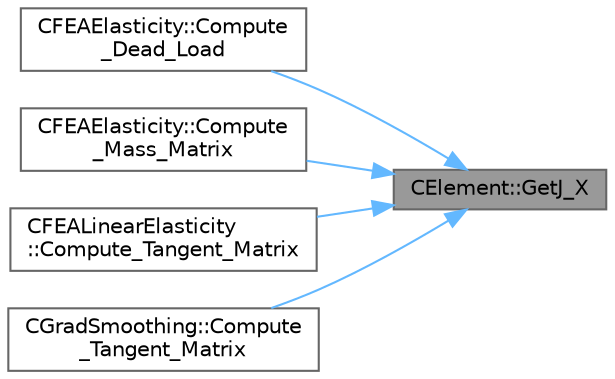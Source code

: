 digraph "CElement::GetJ_X"
{
 // LATEX_PDF_SIZE
  bgcolor="transparent";
  edge [fontname=Helvetica,fontsize=10,labelfontname=Helvetica,labelfontsize=10];
  node [fontname=Helvetica,fontsize=10,shape=box,height=0.2,width=0.4];
  rankdir="RL";
  Node1 [id="Node000001",label="CElement::GetJ_X",height=0.2,width=0.4,color="gray40", fillcolor="grey60", style="filled", fontcolor="black",tooltip="Get the Jacobian respect to the reference configuration for the Gaussian Point iGauss."];
  Node1 -> Node2 [id="edge1_Node000001_Node000002",dir="back",color="steelblue1",style="solid",tooltip=" "];
  Node2 [id="Node000002",label="CFEAElasticity::Compute\l_Dead_Load",height=0.2,width=0.4,color="grey40", fillcolor="white", style="filled",URL="$classCFEAElasticity.html#a31ab10608a0f2b45808ee5635f0ec7d5",tooltip="Compute the nodal gravity loads for an element."];
  Node1 -> Node3 [id="edge2_Node000001_Node000003",dir="back",color="steelblue1",style="solid",tooltip=" "];
  Node3 [id="Node000003",label="CFEAElasticity::Compute\l_Mass_Matrix",height=0.2,width=0.4,color="grey40", fillcolor="white", style="filled",URL="$classCFEAElasticity.html#aa915d6053f8f7ea785ce4a44033b3c18",tooltip="Build the mass matrix of an element."];
  Node1 -> Node4 [id="edge3_Node000001_Node000004",dir="back",color="steelblue1",style="solid",tooltip=" "];
  Node4 [id="Node000004",label="CFEALinearElasticity\l::Compute_Tangent_Matrix",height=0.2,width=0.4,color="grey40", fillcolor="white", style="filled",URL="$classCFEALinearElasticity.html#a294b57499c97b1aeeb60330818f99ca4",tooltip="Build the tangent stiffness matrix of an element."];
  Node1 -> Node5 [id="edge4_Node000001_Node000005",dir="back",color="steelblue1",style="solid",tooltip=" "];
  Node5 [id="Node000005",label="CGradSmoothing::Compute\l_Tangent_Matrix",height=0.2,width=0.4,color="grey40", fillcolor="white", style="filled",URL="$classCGradSmoothing.html#ad5e733518770e5d580b6bafe5a523c61",tooltip="Build the tangent stiffness matrix of an element."];
}
